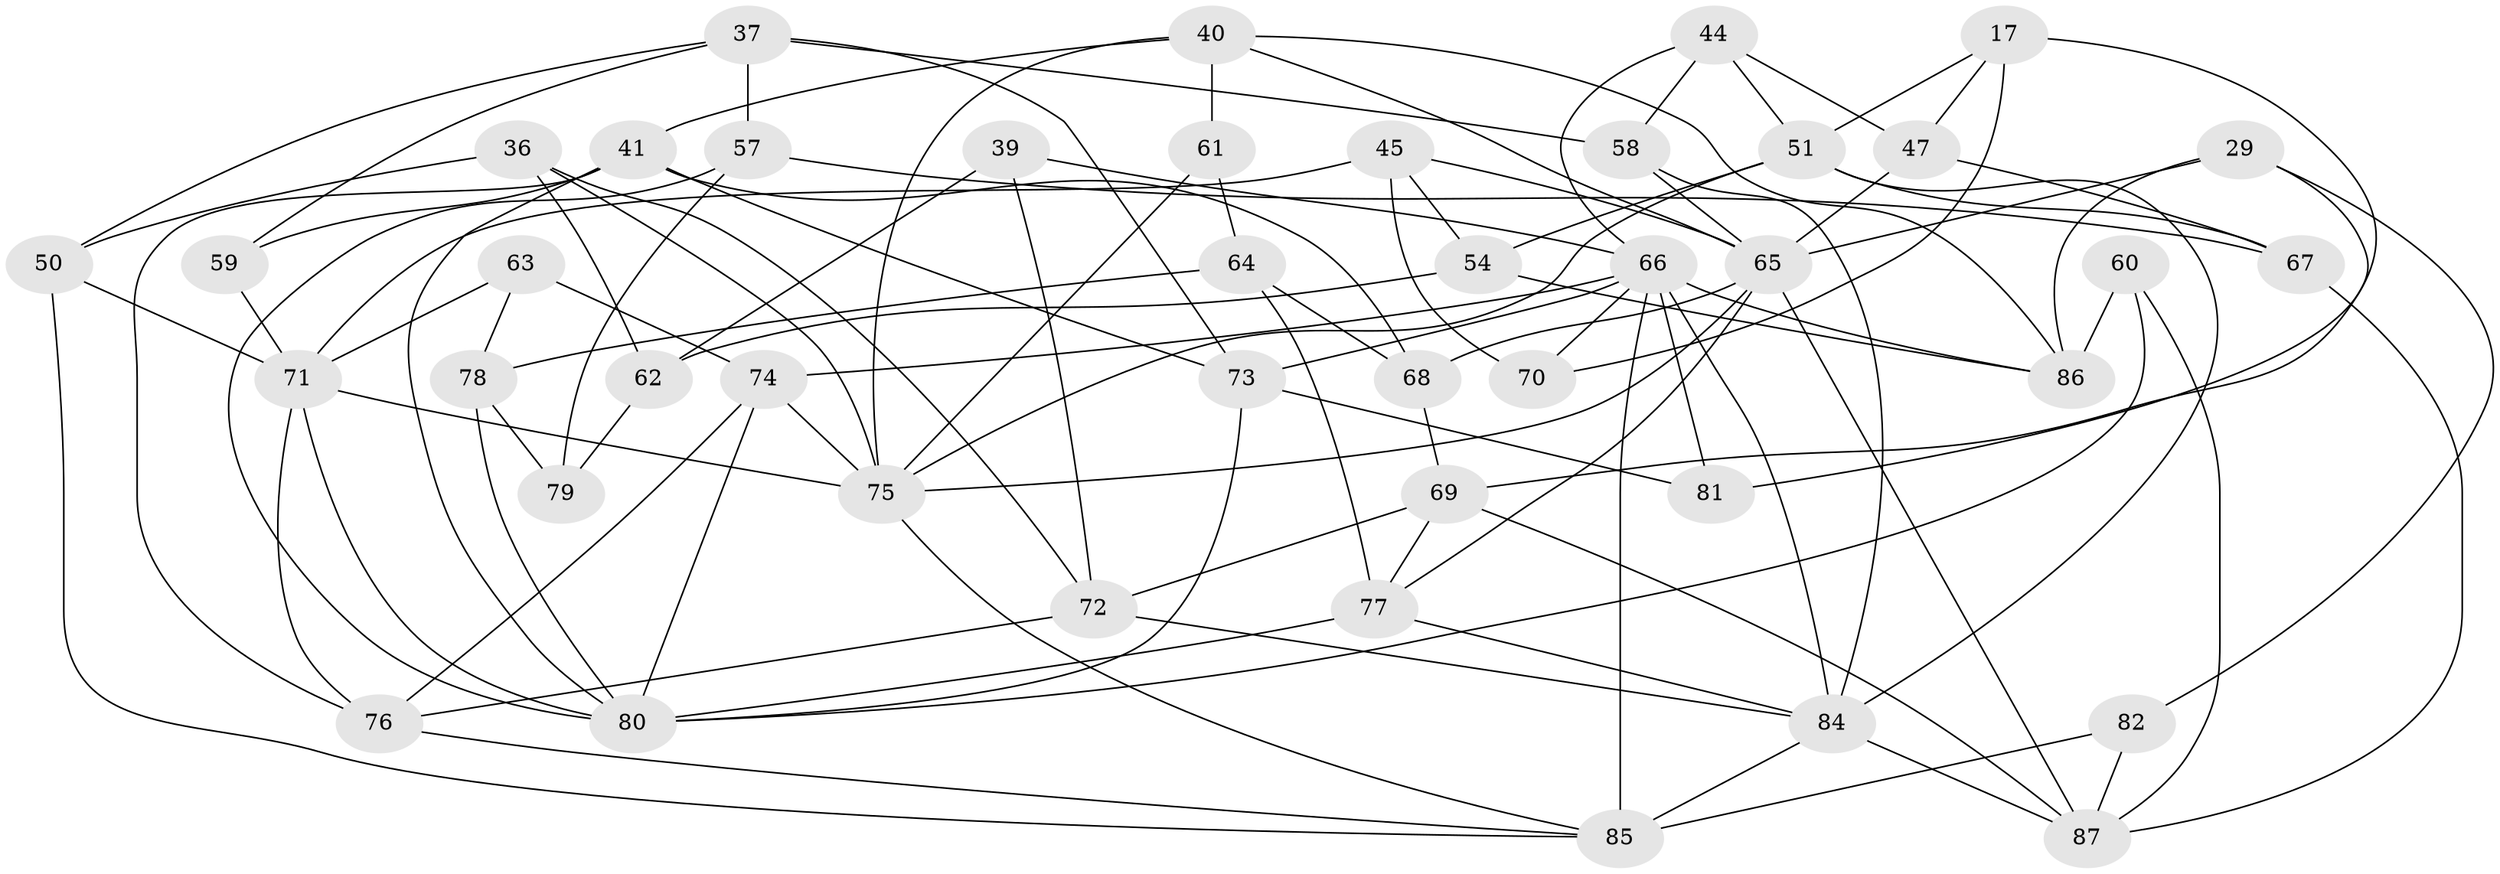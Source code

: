 // original degree distribution, {4: 1.0}
// Generated by graph-tools (version 1.1) at 2025/02/03/05/25 17:02:46]
// undirected, 43 vertices, 102 edges
graph export_dot {
graph [start="1"]
  node [color=gray90,style=filled];
  17 [super="+4"];
  29;
  36;
  37 [super="+31"];
  39;
  40 [super="+22"];
  41 [super="+32"];
  44 [super="+33"];
  45;
  47;
  50;
  51 [super="+12+42"];
  54;
  57 [super="+30"];
  58;
  59 [super="+3"];
  60;
  61;
  62;
  63;
  64;
  65 [super="+21+28+53"];
  66 [super="+10+15+23+34"];
  67;
  68;
  69 [super="+27"];
  70;
  71 [super="+9+19+52"];
  72 [super="+1"];
  73 [super="+13"];
  74 [super="+6+11"];
  75 [super="+18+48"];
  76 [super="+24"];
  77 [super="+55"];
  78 [super="+56"];
  79;
  80 [super="+2+35+20"];
  81;
  82 [super="+38"];
  84 [super="+16+43"];
  85 [super="+25"];
  86 [super="+14"];
  87 [super="+26+83"];
  17 -- 47;
  17 -- 69 [weight=2];
  17 -- 70 [weight=2];
  17 -- 51;
  29 -- 86;
  29 -- 82;
  29 -- 81;
  29 -- 65;
  36 -- 62;
  36 -- 50;
  36 -- 72;
  36 -- 75;
  37 -- 58;
  37 -- 57 [weight=2];
  37 -- 73;
  37 -- 50;
  37 -- 59;
  39 -- 72 [weight=2];
  39 -- 62;
  39 -- 66;
  40 -- 61 [weight=2];
  40 -- 86;
  40 -- 75;
  40 -- 65;
  40 -- 41;
  41 -- 68;
  41 -- 59;
  41 -- 73;
  41 -- 80;
  41 -- 76;
  44 -- 51 [weight=2];
  44 -- 58;
  44 -- 47;
  44 -- 66 [weight=2];
  45 -- 70;
  45 -- 54;
  45 -- 71;
  45 -- 65;
  47 -- 67;
  47 -- 65;
  50 -- 71;
  50 -- 85;
  51 -- 67;
  51 -- 75 [weight=2];
  51 -- 54;
  51 -- 84;
  54 -- 62;
  54 -- 86;
  57 -- 79 [weight=2];
  57 -- 67;
  57 -- 80;
  58 -- 65;
  58 -- 84;
  59 -- 71 [weight=4];
  60 -- 86 [weight=2];
  60 -- 80;
  60 -- 87;
  61 -- 64;
  61 -- 75;
  62 -- 79;
  63 -- 78 [weight=2];
  63 -- 71;
  63 -- 74;
  64 -- 77;
  64 -- 68;
  64 -- 78;
  65 -- 68;
  65 -- 87 [weight=2];
  65 -- 75;
  65 -- 77;
  66 -- 70;
  66 -- 74 [weight=2];
  66 -- 73;
  66 -- 86;
  66 -- 81;
  66 -- 85 [weight=2];
  66 -- 84;
  67 -- 87;
  68 -- 69;
  69 -- 72;
  69 -- 77;
  69 -- 87;
  71 -- 75 [weight=3];
  71 -- 76;
  71 -- 80;
  72 -- 76;
  72 -- 84;
  73 -- 81 [weight=2];
  73 -- 80;
  74 -- 75 [weight=2];
  74 -- 76 [weight=2];
  74 -- 80;
  75 -- 85;
  76 -- 85;
  77 -- 80 [weight=2];
  77 -- 84;
  78 -- 79;
  78 -- 80 [weight=2];
  82 -- 87 [weight=3];
  82 -- 85 [weight=2];
  84 -- 85;
  84 -- 87 [weight=2];
}
